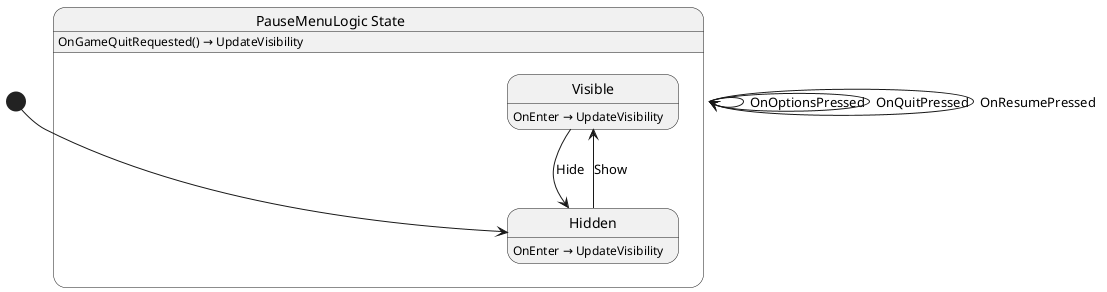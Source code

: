 @startuml PauseMenuLogic
state "PauseMenuLogic State" as Yolk_PauseMenuLogic_State {
  state "Visible" as Yolk_PauseMenuLogic_State_Visible
  state "Hidden" as Yolk_PauseMenuLogic_State_Hidden
}

Yolk_PauseMenuLogic_State --> Yolk_PauseMenuLogic_State : OnOptionsPressed
Yolk_PauseMenuLogic_State --> Yolk_PauseMenuLogic_State : OnQuitPressed
Yolk_PauseMenuLogic_State --> Yolk_PauseMenuLogic_State : OnResumePressed
Yolk_PauseMenuLogic_State_Hidden --> Yolk_PauseMenuLogic_State_Visible : Show
Yolk_PauseMenuLogic_State_Visible --> Yolk_PauseMenuLogic_State_Hidden : Hide

Yolk_PauseMenuLogic_State : OnGameQuitRequested() → UpdateVisibility
Yolk_PauseMenuLogic_State_Hidden : OnEnter → UpdateVisibility
Yolk_PauseMenuLogic_State_Visible : OnEnter → UpdateVisibility

[*] --> Yolk_PauseMenuLogic_State_Hidden
@enduml